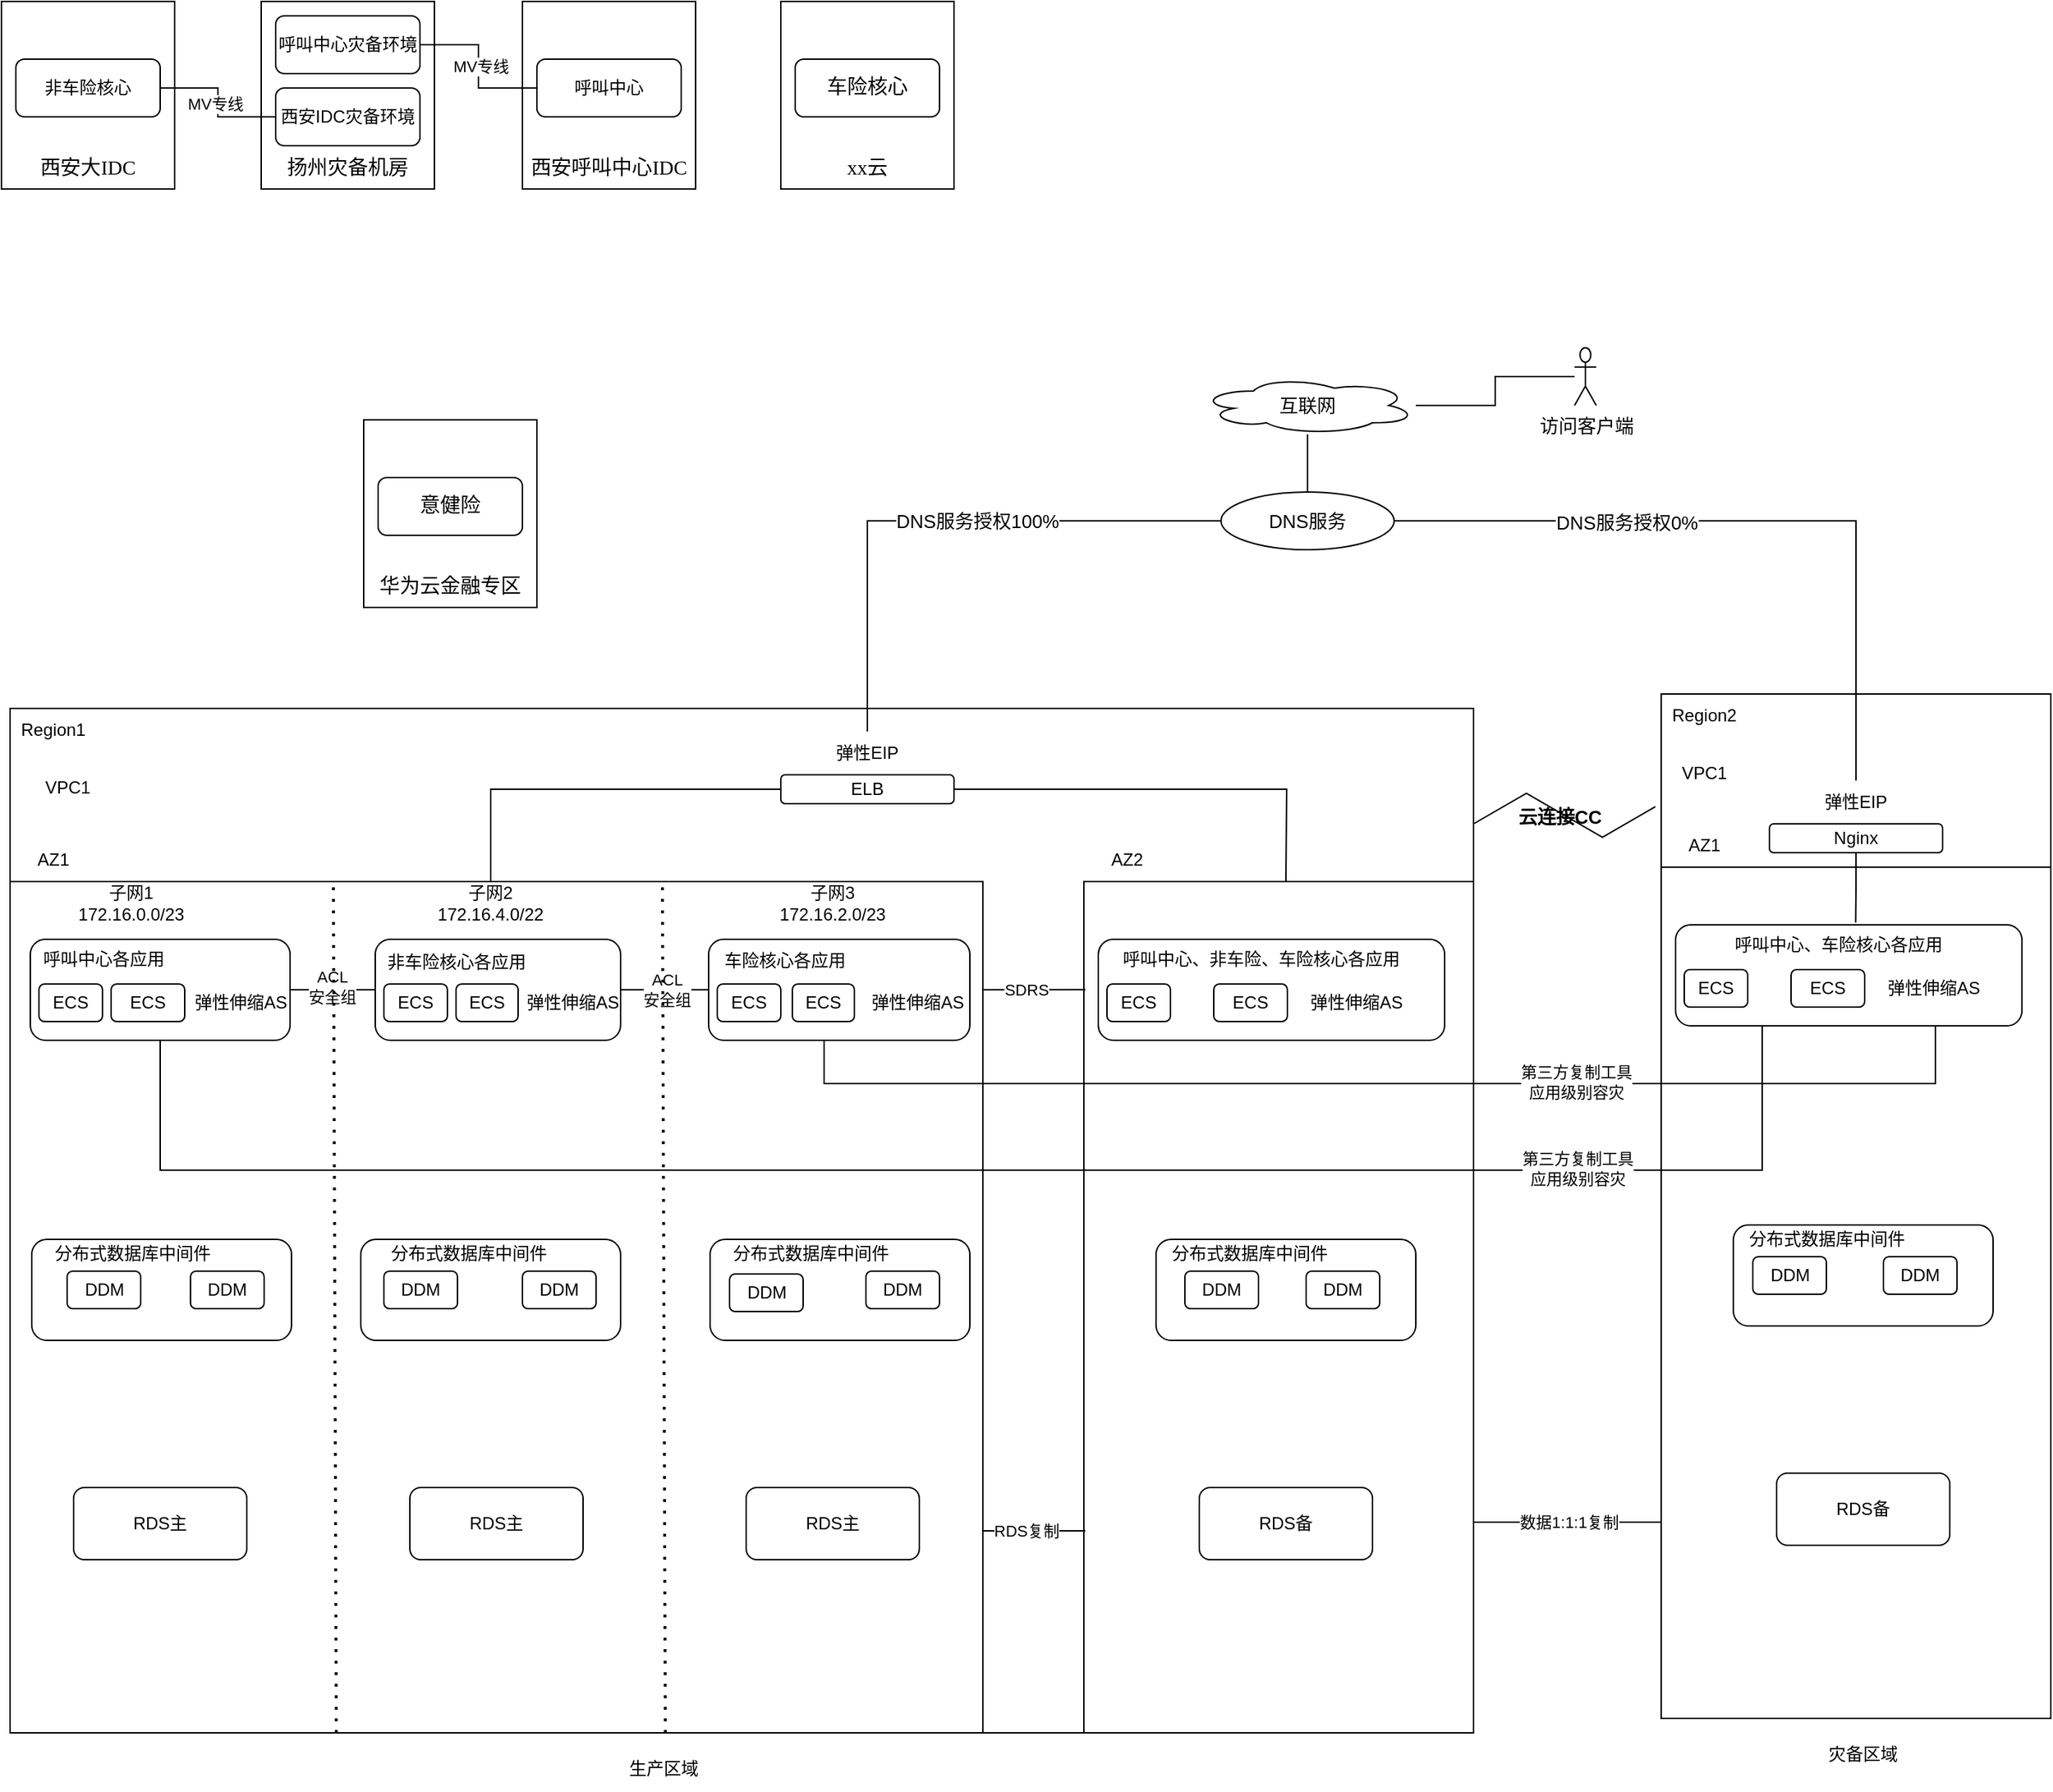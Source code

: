 <mxfile version="20.8.23" type="github">
  <diagram id="1HvbYhtdSqmgL1F3OeFL" name="第 1 页">
    <mxGraphModel dx="1466" dy="911" grid="1" gridSize="10" guides="1" tooltips="1" connect="1" arrows="1" fold="1" page="1" pageScale="1" pageWidth="827" pageHeight="1169" math="0" shadow="0">
      <root>
        <mxCell id="0" />
        <mxCell id="1" parent="0" />
        <mxCell id="OBHNnXGTpU4VKu28_vaq-1" value="&lt;p style=&quot;margin: 0pt 0pt 0.0pt; text-align: justify; font-family: Calibri; font-size: 10.5pt;&quot; class=&quot;MsoNormal&quot;&gt;&lt;br&gt;&lt;/p&gt;&lt;p style=&quot;margin: 0pt 0pt 0.0pt; text-align: justify; font-family: Calibri; font-size: 10.5pt;&quot; class=&quot;MsoNormal&quot;&gt;&lt;br&gt;&lt;/p&gt;&lt;p style=&quot;margin: 0pt 0pt 0.0pt; text-align: justify; font-family: Calibri; font-size: 10.5pt;&quot; class=&quot;MsoNormal&quot;&gt;&lt;br&gt;&lt;/p&gt;&lt;p style=&quot;margin: 0pt 0pt 0.0pt; text-align: justify; font-family: Calibri; font-size: 10.5pt;&quot; class=&quot;MsoNormal&quot;&gt;&lt;br&gt;&lt;/p&gt;&lt;p style=&quot;margin: 0pt 0pt 0.0pt; text-align: justify; font-family: Calibri; font-size: 10.5pt;&quot; class=&quot;MsoNormal&quot;&gt;&lt;br&gt;&lt;/p&gt;&lt;p style=&quot;margin: 0pt 0pt 0.0pt; text-align: justify; font-family: Calibri; font-size: 10.5pt;&quot; class=&quot;MsoNormal&quot;&gt;&lt;br&gt;&lt;/p&gt;&lt;p style=&quot;margin: 0pt 0pt 0.0pt; text-align: justify; font-family: Calibri; font-size: 10.5pt;&quot; class=&quot;MsoNormal&quot;&gt;&lt;font face=&quot;仿宋_GB2312&quot;&gt;西安大&lt;/font&gt;&lt;font face=&quot;仿宋_GB2312&quot;&gt;IDC&lt;/font&gt;&lt;/p&gt;" style="rounded=0;whiteSpace=wrap;html=1;" parent="1" vertex="1">
          <mxGeometry x="40" y="20" width="120" height="130" as="geometry" />
        </mxCell>
        <mxCell id="OBHNnXGTpU4VKu28_vaq-2" value="&lt;p style=&quot;margin: 0pt 0pt 0.0pt; text-align: justify; font-family: Calibri; font-size: 10.5pt;&quot; class=&quot;MsoNormal&quot;&gt;&lt;br&gt;&lt;/p&gt;&lt;p style=&quot;margin: 0pt 0pt 0.0pt; text-align: justify; font-family: Calibri; font-size: 10.5pt;&quot; class=&quot;MsoNormal&quot;&gt;&lt;br&gt;&lt;/p&gt;&lt;p style=&quot;margin: 0pt 0pt 0.0pt; text-align: justify; font-family: Calibri; font-size: 10.5pt;&quot; class=&quot;MsoNormal&quot;&gt;&lt;br&gt;&lt;/p&gt;&lt;p style=&quot;margin: 0pt 0pt 0.0pt; text-align: justify; font-family: Calibri; font-size: 10.5pt;&quot; class=&quot;MsoNormal&quot;&gt;&lt;br&gt;&lt;/p&gt;&lt;p style=&quot;margin: 0pt 0pt 0.0pt; text-align: justify; font-family: Calibri; font-size: 10.5pt;&quot; class=&quot;MsoNormal&quot;&gt;&lt;br&gt;&lt;/p&gt;&lt;p style=&quot;margin: 0pt 0pt 0.0pt; text-align: justify; font-family: Calibri; font-size: 10.5pt;&quot; class=&quot;MsoNormal&quot;&gt;&lt;br&gt;&lt;/p&gt;&lt;p style=&quot;margin: 0pt 0pt 0.0pt; text-align: justify; font-family: Calibri; font-size: 10.5pt;&quot; class=&quot;MsoNormal&quot;&gt;&lt;font face=&quot;仿宋_GB2312&quot;&gt;扬州灾备机房&lt;/font&gt;&lt;/p&gt;" style="rounded=0;whiteSpace=wrap;html=1;" parent="1" vertex="1">
          <mxGeometry x="220" y="20" width="120" height="130" as="geometry" />
        </mxCell>
        <mxCell id="OBHNnXGTpU4VKu28_vaq-3" value="&lt;p style=&quot;margin: 0pt 0pt 0.0pt; text-align: justify; font-family: Calibri; font-size: 10.5pt;&quot; class=&quot;MsoNormal&quot;&gt;&lt;br&gt;&lt;/p&gt;&lt;p style=&quot;margin: 0pt 0pt 0.0pt; text-align: justify; font-family: Calibri; font-size: 10.5pt;&quot; class=&quot;MsoNormal&quot;&gt;&lt;font face=&quot;仿宋_GB2312&quot;&gt;&lt;br&gt;&lt;/font&gt;&lt;/p&gt;&lt;p style=&quot;margin: 0pt 0pt 0.0pt; text-align: justify; font-family: Calibri; font-size: 10.5pt;&quot; class=&quot;MsoNormal&quot;&gt;&lt;font face=&quot;仿宋_GB2312&quot;&gt;&lt;br&gt;&lt;/font&gt;&lt;/p&gt;&lt;p style=&quot;margin: 0pt 0pt 0.0pt; text-align: justify; font-family: Calibri; font-size: 10.5pt;&quot; class=&quot;MsoNormal&quot;&gt;&lt;font face=&quot;仿宋_GB2312&quot;&gt;&lt;br&gt;&lt;/font&gt;&lt;/p&gt;&lt;p style=&quot;margin: 0pt 0pt 0.0pt; text-align: justify; font-family: Calibri; font-size: 10.5pt;&quot; class=&quot;MsoNormal&quot;&gt;&lt;font face=&quot;仿宋_GB2312&quot;&gt;&lt;br&gt;&lt;/font&gt;&lt;/p&gt;&lt;p style=&quot;margin: 0pt 0pt 0.0pt; text-align: justify; font-family: Calibri; font-size: 10.5pt;&quot; class=&quot;MsoNormal&quot;&gt;&lt;font face=&quot;仿宋_GB2312&quot;&gt;&lt;br&gt;&lt;/font&gt;&lt;/p&gt;&lt;p style=&quot;margin: 0pt 0pt 0.0pt; text-align: justify; font-family: Calibri; font-size: 10.5pt;&quot; class=&quot;MsoNormal&quot;&gt;&lt;font style=&quot;font-size: 10.5pt;&quot; face=&quot;仿宋_GB2312&quot;&gt;西安呼叫中心&lt;/font&gt;&lt;font style=&quot;font-size: 10.5pt;&quot; face=&quot;仿宋_GB2312&quot;&gt;IDC&lt;/font&gt;&lt;br&gt;&lt;/p&gt;" style="rounded=0;whiteSpace=wrap;html=1;" parent="1" vertex="1">
          <mxGeometry x="401" y="20" width="120" height="130" as="geometry" />
        </mxCell>
        <mxCell id="OBHNnXGTpU4VKu28_vaq-4" value="&lt;p style=&quot;margin: 0pt 0pt 0.0pt; text-align: justify; font-family: Calibri; font-size: 10.5pt;&quot; class=&quot;MsoNormal&quot;&gt;&lt;span style=&quot;font-family: 仿宋_GB2312; font-size: 10.5pt;&quot;&gt;&lt;br&gt;&lt;/span&gt;&lt;/p&gt;&lt;p style=&quot;margin: 0pt 0pt 0.0pt; text-align: justify; font-family: Calibri; font-size: 10.5pt;&quot; class=&quot;MsoNormal&quot;&gt;&lt;span style=&quot;font-family: 仿宋_GB2312; font-size: 10.5pt;&quot;&gt;&lt;br&gt;&lt;/span&gt;&lt;/p&gt;&lt;p style=&quot;margin: 0pt 0pt 0.0pt; text-align: justify; font-family: Calibri; font-size: 10.5pt;&quot; class=&quot;MsoNormal&quot;&gt;&lt;span style=&quot;font-family: 仿宋_GB2312; font-size: 10.5pt;&quot;&gt;&lt;br&gt;&lt;/span&gt;&lt;/p&gt;&lt;p style=&quot;margin: 0pt 0pt 0.0pt; text-align: justify; font-family: Calibri; font-size: 10.5pt;&quot; class=&quot;MsoNormal&quot;&gt;&lt;span style=&quot;font-family: 仿宋_GB2312; font-size: 10.5pt;&quot;&gt;&lt;br&gt;&lt;/span&gt;&lt;/p&gt;&lt;p style=&quot;margin: 0pt 0pt 0.0pt; text-align: justify; font-family: Calibri; font-size: 10.5pt;&quot; class=&quot;MsoNormal&quot;&gt;&lt;span style=&quot;font-family: 仿宋_GB2312; font-size: 10.5pt;&quot;&gt;&lt;br&gt;&lt;/span&gt;&lt;/p&gt;&lt;p style=&quot;margin: 0pt 0pt 0.0pt; text-align: justify; font-family: Calibri; font-size: 10.5pt;&quot; class=&quot;MsoNormal&quot;&gt;&lt;span style=&quot;font-family: 仿宋_GB2312; font-size: 10.5pt;&quot;&gt;&lt;br&gt;&lt;/span&gt;&lt;/p&gt;&lt;p style=&quot;margin: 0pt 0pt 0.0pt; text-align: justify; font-family: Calibri; font-size: 10.5pt;&quot; class=&quot;MsoNormal&quot;&gt;&lt;span style=&quot;font-family: 仿宋_GB2312; font-size: 10.5pt;&quot;&gt;xx云&lt;/span&gt;&lt;br&gt;&lt;/p&gt;" style="rounded=0;whiteSpace=wrap;html=1;" parent="1" vertex="1">
          <mxGeometry x="580" y="20" width="120" height="130" as="geometry" />
        </mxCell>
        <mxCell id="OBHNnXGTpU4VKu28_vaq-5" value="&lt;p style=&quot;margin: 0pt 0pt 0.0pt; text-align: justify; font-family: Calibri; font-size: 10.5pt;&quot; class=&quot;MsoNormal&quot;&gt;&lt;br&gt;&lt;/p&gt;&lt;p style=&quot;margin: 0pt 0pt 0.0pt; text-align: justify; font-family: Calibri; font-size: 10.5pt;&quot; class=&quot;MsoNormal&quot;&gt;&lt;br&gt;&lt;/p&gt;&lt;p style=&quot;margin: 0pt 0pt 0.0pt; text-align: justify; font-family: Calibri; font-size: 10.5pt;&quot; class=&quot;MsoNormal&quot;&gt;&lt;br&gt;&lt;/p&gt;&lt;p style=&quot;margin: 0pt 0pt 0.0pt; text-align: justify; font-family: Calibri; font-size: 10.5pt;&quot; class=&quot;MsoNormal&quot;&gt;&lt;br&gt;&lt;/p&gt;&lt;p style=&quot;margin: 0pt 0pt 0.0pt; text-align: justify; font-family: Calibri; font-size: 10.5pt;&quot; class=&quot;MsoNormal&quot;&gt;&lt;br&gt;&lt;/p&gt;&lt;p style=&quot;margin: 0pt 0pt 0.0pt; text-align: justify; font-family: Calibri; font-size: 10.5pt;&quot; class=&quot;MsoNormal&quot;&gt;&lt;br&gt;&lt;/p&gt;&lt;p style=&quot;margin: 0pt 0pt 0.0pt; text-align: justify; font-family: Calibri; font-size: 10.5pt;&quot; class=&quot;MsoNormal&quot;&gt;&lt;font face=&quot;仿宋_GB2312&quot;&gt;华为云金融专区&lt;/font&gt;&lt;/p&gt;" style="rounded=0;whiteSpace=wrap;html=1;" parent="1" vertex="1">
          <mxGeometry x="291" y="310" width="120" height="130" as="geometry" />
        </mxCell>
        <mxCell id="OBHNnXGTpU4VKu28_vaq-33" style="edgeStyle=orthogonalEdgeStyle;rounded=0;orthogonalLoop=1;jettySize=auto;html=1;entryX=0;entryY=0.5;entryDx=0;entryDy=0;endArrow=none;endFill=0;" parent="1" source="OBHNnXGTpU4VKu28_vaq-6" target="OBHNnXGTpU4VKu28_vaq-9" edge="1">
          <mxGeometry relative="1" as="geometry" />
        </mxCell>
        <mxCell id="OBHNnXGTpU4VKu28_vaq-34" value="MV专线" style="edgeLabel;html=1;align=center;verticalAlign=middle;resizable=0;points=[];" parent="OBHNnXGTpU4VKu28_vaq-33" vertex="1" connectable="0">
          <mxGeometry x="0.01" y="-2" relative="1" as="geometry">
            <mxPoint as="offset" />
          </mxGeometry>
        </mxCell>
        <mxCell id="OBHNnXGTpU4VKu28_vaq-6" value="非车险核心" style="rounded=1;whiteSpace=wrap;html=1;" parent="1" vertex="1">
          <mxGeometry x="50" y="60" width="100" height="40" as="geometry" />
        </mxCell>
        <mxCell id="OBHNnXGTpU4VKu28_vaq-32" style="edgeStyle=orthogonalEdgeStyle;rounded=0;orthogonalLoop=1;jettySize=auto;html=1;endArrow=none;endFill=0;" parent="1" source="OBHNnXGTpU4VKu28_vaq-7" target="OBHNnXGTpU4VKu28_vaq-8" edge="1">
          <mxGeometry relative="1" as="geometry" />
        </mxCell>
        <mxCell id="OBHNnXGTpU4VKu28_vaq-35" value="MV专线" style="edgeLabel;html=1;align=center;verticalAlign=middle;resizable=0;points=[];" parent="OBHNnXGTpU4VKu28_vaq-32" vertex="1" connectable="0">
          <mxGeometry x="0.006" y="-1" relative="1" as="geometry">
            <mxPoint as="offset" />
          </mxGeometry>
        </mxCell>
        <mxCell id="OBHNnXGTpU4VKu28_vaq-7" value="呼叫中心" style="rounded=1;whiteSpace=wrap;html=1;" parent="1" vertex="1">
          <mxGeometry x="411" y="60" width="100" height="40" as="geometry" />
        </mxCell>
        <mxCell id="OBHNnXGTpU4VKu28_vaq-8" value="呼叫中心灾备环境" style="rounded=1;whiteSpace=wrap;html=1;" parent="1" vertex="1">
          <mxGeometry x="230" y="30" width="100" height="40" as="geometry" />
        </mxCell>
        <mxCell id="OBHNnXGTpU4VKu28_vaq-9" value="西安IDC灾备环境" style="rounded=1;whiteSpace=wrap;html=1;" parent="1" vertex="1">
          <mxGeometry x="230" y="80" width="100" height="40" as="geometry" />
        </mxCell>
        <mxCell id="OBHNnXGTpU4VKu28_vaq-10" value="&lt;p style=&quot;border-color: var(--border-color); margin: 0pt 0pt 0.0pt; text-align: justify; font-family: Calibri; font-size: 10.5pt;&quot; class=&quot;MsoNormal&quot;&gt;&lt;font style=&quot;border-color: var(--border-color);&quot; face=&quot;仿宋_GB2312&quot;&gt;车险核心&lt;/font&gt;&lt;/p&gt;" style="rounded=1;whiteSpace=wrap;html=1;" parent="1" vertex="1">
          <mxGeometry x="590" y="60" width="100" height="40" as="geometry" />
        </mxCell>
        <mxCell id="OBHNnXGTpU4VKu28_vaq-11" value="&lt;p style=&quot;border-color: var(--border-color); margin: 0pt 0pt 0.0pt; text-align: justify; font-family: Calibri; font-size: 10.5pt;&quot; class=&quot;MsoNormal&quot;&gt;意健险&lt;br&gt;&lt;/p&gt;" style="rounded=1;whiteSpace=wrap;html=1;" parent="1" vertex="1">
          <mxGeometry x="301" y="350" width="100" height="40" as="geometry" />
        </mxCell>
        <mxCell id="OBHNnXGTpU4VKu28_vaq-12" value="&lt;p style=&quot;margin: 0pt 0pt 0.0pt; text-align: justify; font-family: Calibri; font-size: 10.5pt;&quot; class=&quot;MsoNormal&quot;&gt;&lt;br&gt;&lt;/p&gt;" style="rounded=0;whiteSpace=wrap;html=1;movable=0;resizable=0;rotatable=0;deletable=0;editable=0;locked=1;connectable=0;" parent="1" vertex="1">
          <mxGeometry x="46" y="510" width="1014" height="710" as="geometry" />
        </mxCell>
        <mxCell id="OBHNnXGTpU4VKu28_vaq-14" value="Region1" style="text;html=1;strokeColor=none;fillColor=none;align=center;verticalAlign=middle;whiteSpace=wrap;rounded=0;" parent="1" vertex="1">
          <mxGeometry x="46" y="510" width="60" height="30" as="geometry" />
        </mxCell>
        <mxCell id="OBHNnXGTpU4VKu28_vaq-17" value="" style="rounded=0;whiteSpace=wrap;html=1;movable=0;resizable=0;rotatable=0;deletable=0;editable=0;locked=1;connectable=0;" parent="1" vertex="1">
          <mxGeometry x="46" y="630" width="674" height="590" as="geometry" />
        </mxCell>
        <mxCell id="OBHNnXGTpU4VKu28_vaq-18" value="VPC1" style="text;html=1;strokeColor=none;fillColor=none;align=center;verticalAlign=middle;whiteSpace=wrap;rounded=0;" parent="1" vertex="1">
          <mxGeometry x="56" y="550" width="60" height="30" as="geometry" />
        </mxCell>
        <mxCell id="OBHNnXGTpU4VKu28_vaq-19" value="" style="rounded=0;whiteSpace=wrap;html=1;" parent="1" vertex="1">
          <mxGeometry x="790" y="630" width="270" height="590" as="geometry" />
        </mxCell>
        <mxCell id="OBHNnXGTpU4VKu28_vaq-20" value="AZ1" style="text;html=1;strokeColor=none;fillColor=none;align=center;verticalAlign=middle;whiteSpace=wrap;rounded=0;" parent="1" vertex="1">
          <mxGeometry x="46" y="600" width="60" height="30" as="geometry" />
        </mxCell>
        <mxCell id="OBHNnXGTpU4VKu28_vaq-21" value="AZ2" style="text;html=1;strokeColor=none;fillColor=none;align=center;verticalAlign=middle;whiteSpace=wrap;rounded=0;" parent="1" vertex="1">
          <mxGeometry x="790" y="600" width="60" height="30" as="geometry" />
        </mxCell>
        <mxCell id="OBHNnXGTpU4VKu28_vaq-22" value="生产区域" style="text;html=1;strokeColor=none;fillColor=none;align=center;verticalAlign=middle;whiteSpace=wrap;rounded=0;" parent="1" vertex="1">
          <mxGeometry x="469" y="1230" width="60" height="30" as="geometry" />
        </mxCell>
        <mxCell id="OBHNnXGTpU4VKu28_vaq-23" value="&lt;p style=&quot;margin: 0pt 0pt 0.0pt; text-align: justify; font-family: Calibri; font-size: 10.5pt;&quot; class=&quot;MsoNormal&quot;&gt;&lt;br&gt;&lt;/p&gt;" style="rounded=0;whiteSpace=wrap;html=1;" parent="1" vertex="1">
          <mxGeometry x="1190" y="500" width="270" height="710" as="geometry" />
        </mxCell>
        <mxCell id="OBHNnXGTpU4VKu28_vaq-24" value="Region2" style="text;html=1;strokeColor=none;fillColor=none;align=center;verticalAlign=middle;whiteSpace=wrap;rounded=0;" parent="1" vertex="1">
          <mxGeometry x="1190" y="500" width="60" height="30" as="geometry" />
        </mxCell>
        <mxCell id="OBHNnXGTpU4VKu28_vaq-26" value="VPC1" style="text;html=1;strokeColor=none;fillColor=none;align=center;verticalAlign=middle;whiteSpace=wrap;rounded=0;" parent="1" vertex="1">
          <mxGeometry x="1190" y="540" width="60" height="30" as="geometry" />
        </mxCell>
        <mxCell id="OBHNnXGTpU4VKu28_vaq-30" value="灾备区域" style="text;html=1;strokeColor=none;fillColor=none;align=center;verticalAlign=middle;whiteSpace=wrap;rounded=0;" parent="1" vertex="1">
          <mxGeometry x="1300" y="1220" width="60" height="30" as="geometry" />
        </mxCell>
        <mxCell id="8b6VTSP2SglXUmAgMh4o-97" style="edgeStyle=orthogonalEdgeStyle;rounded=0;orthogonalLoop=1;jettySize=auto;html=1;entryX=0.5;entryY=0;entryDx=0;entryDy=0;endArrow=none;endFill=0;" edge="1" parent="1" source="8b6VTSP2SglXUmAgMh4o-2" target="8b6VTSP2SglXUmAgMh4o-56">
          <mxGeometry relative="1" as="geometry" />
        </mxCell>
        <mxCell id="8b6VTSP2SglXUmAgMh4o-98" style="edgeStyle=orthogonalEdgeStyle;rounded=0;orthogonalLoop=1;jettySize=auto;html=1;endArrow=none;endFill=0;" edge="1" parent="1" source="8b6VTSP2SglXUmAgMh4o-2">
          <mxGeometry relative="1" as="geometry">
            <mxPoint x="930" y="630.0" as="targetPoint" />
          </mxGeometry>
        </mxCell>
        <mxCell id="8b6VTSP2SglXUmAgMh4o-2" value="ELB" style="rounded=1;whiteSpace=wrap;html=1;" vertex="1" parent="1">
          <mxGeometry x="580" y="556" width="120" height="20" as="geometry" />
        </mxCell>
        <mxCell id="8b6VTSP2SglXUmAgMh4o-19" style="edgeStyle=orthogonalEdgeStyle;rounded=0;orthogonalLoop=1;jettySize=auto;html=1;entryX=0;entryY=0.5;entryDx=0;entryDy=0;endArrow=none;endFill=0;" edge="1" parent="1" source="8b6VTSP2SglXUmAgMh4o-3" target="8b6VTSP2SglXUmAgMh4o-8">
          <mxGeometry relative="1" as="geometry" />
        </mxCell>
        <mxCell id="8b6VTSP2SglXUmAgMh4o-20" value="ACL&lt;br&gt;安全组" style="edgeLabel;html=1;align=center;verticalAlign=middle;resizable=0;points=[];" vertex="1" connectable="0" parent="8b6VTSP2SglXUmAgMh4o-19">
          <mxGeometry x="-0.039" y="2" relative="1" as="geometry">
            <mxPoint as="offset" />
          </mxGeometry>
        </mxCell>
        <mxCell id="8b6VTSP2SglXUmAgMh4o-3" value="" style="rounded=1;whiteSpace=wrap;html=1;" vertex="1" parent="1">
          <mxGeometry x="60" y="670" width="180" height="70" as="geometry" />
        </mxCell>
        <mxCell id="8b6VTSP2SglXUmAgMh4o-4" value="ECS" style="rounded=1;whiteSpace=wrap;html=1;" vertex="1" parent="1">
          <mxGeometry x="66" y="701" width="44" height="26" as="geometry" />
        </mxCell>
        <mxCell id="8b6VTSP2SglXUmAgMh4o-5" value="ECS" style="rounded=1;whiteSpace=wrap;html=1;" vertex="1" parent="1">
          <mxGeometry x="116" y="701" width="51" height="26" as="geometry" />
        </mxCell>
        <mxCell id="8b6VTSP2SglXUmAgMh4o-6" value="弹性伸缩AS" style="text;html=1;strokeColor=none;fillColor=none;align=center;verticalAlign=middle;whiteSpace=wrap;rounded=0;" vertex="1" parent="1">
          <mxGeometry x="171" y="699" width="70" height="30" as="geometry" />
        </mxCell>
        <mxCell id="8b6VTSP2SglXUmAgMh4o-7" value="呼叫中心各应用" style="text;html=1;strokeColor=none;fillColor=none;align=center;verticalAlign=middle;whiteSpace=wrap;rounded=0;" vertex="1" parent="1">
          <mxGeometry x="66" y="669" width="90" height="30" as="geometry" />
        </mxCell>
        <mxCell id="8b6VTSP2SglXUmAgMh4o-21" style="edgeStyle=orthogonalEdgeStyle;rounded=0;orthogonalLoop=1;jettySize=auto;html=1;entryX=0;entryY=0.5;entryDx=0;entryDy=0;endArrow=none;endFill=0;" edge="1" parent="1" source="8b6VTSP2SglXUmAgMh4o-8" target="8b6VTSP2SglXUmAgMh4o-14">
          <mxGeometry relative="1" as="geometry" />
        </mxCell>
        <mxCell id="8b6VTSP2SglXUmAgMh4o-22" value="ACL&lt;br&gt;安全组" style="edgeLabel;html=1;align=center;verticalAlign=middle;resizable=0;points=[];" vertex="1" connectable="0" parent="8b6VTSP2SglXUmAgMh4o-21">
          <mxGeometry x="-0.461" relative="1" as="geometry">
            <mxPoint x="15" as="offset" />
          </mxGeometry>
        </mxCell>
        <mxCell id="8b6VTSP2SglXUmAgMh4o-8" value="" style="rounded=1;whiteSpace=wrap;html=1;" vertex="1" parent="1">
          <mxGeometry x="299" y="670" width="170" height="70" as="geometry" />
        </mxCell>
        <mxCell id="8b6VTSP2SglXUmAgMh4o-9" value="ECS" style="rounded=1;whiteSpace=wrap;html=1;" vertex="1" parent="1">
          <mxGeometry x="305" y="701" width="44" height="26" as="geometry" />
        </mxCell>
        <mxCell id="8b6VTSP2SglXUmAgMh4o-10" value="ECS" style="rounded=1;whiteSpace=wrap;html=1;" vertex="1" parent="1">
          <mxGeometry x="355" y="701" width="43" height="26" as="geometry" />
        </mxCell>
        <mxCell id="8b6VTSP2SglXUmAgMh4o-11" value="弹性伸缩AS" style="text;html=1;strokeColor=none;fillColor=none;align=center;verticalAlign=middle;whiteSpace=wrap;rounded=0;" vertex="1" parent="1">
          <mxGeometry x="401" y="699" width="70" height="30" as="geometry" />
        </mxCell>
        <mxCell id="8b6VTSP2SglXUmAgMh4o-12" value="非车险核心各应用" style="text;html=1;strokeColor=none;fillColor=none;align=center;verticalAlign=middle;whiteSpace=wrap;rounded=0;" vertex="1" parent="1">
          <mxGeometry x="305" y="671" width="101" height="30" as="geometry" />
        </mxCell>
        <mxCell id="8b6VTSP2SglXUmAgMh4o-14" value="" style="rounded=1;whiteSpace=wrap;html=1;" vertex="1" parent="1">
          <mxGeometry x="530" y="670" width="181" height="70" as="geometry" />
        </mxCell>
        <mxCell id="8b6VTSP2SglXUmAgMh4o-15" value="ECS" style="rounded=1;whiteSpace=wrap;html=1;" vertex="1" parent="1">
          <mxGeometry x="536" y="701" width="44" height="26" as="geometry" />
        </mxCell>
        <mxCell id="8b6VTSP2SglXUmAgMh4o-16" value="ECS" style="rounded=1;whiteSpace=wrap;html=1;" vertex="1" parent="1">
          <mxGeometry x="588" y="701" width="43" height="26" as="geometry" />
        </mxCell>
        <mxCell id="8b6VTSP2SglXUmAgMh4o-17" value="弹性伸缩AS" style="text;html=1;strokeColor=none;fillColor=none;align=center;verticalAlign=middle;whiteSpace=wrap;rounded=0;" vertex="1" parent="1">
          <mxGeometry x="640" y="699" width="70" height="30" as="geometry" />
        </mxCell>
        <mxCell id="8b6VTSP2SglXUmAgMh4o-18" value="车险核心各应用" style="text;html=1;strokeColor=none;fillColor=none;align=center;verticalAlign=middle;whiteSpace=wrap;rounded=0;" vertex="1" parent="1">
          <mxGeometry x="536" y="670" width="94" height="30" as="geometry" />
        </mxCell>
        <mxCell id="8b6VTSP2SglXUmAgMh4o-35" value="" style="rounded=1;whiteSpace=wrap;html=1;" vertex="1" parent="1">
          <mxGeometry x="61" y="878" width="180" height="70" as="geometry" />
        </mxCell>
        <mxCell id="8b6VTSP2SglXUmAgMh4o-36" value="DDM" style="rounded=1;whiteSpace=wrap;html=1;" vertex="1" parent="1">
          <mxGeometry x="85.5" y="900" width="51" height="26" as="geometry" />
        </mxCell>
        <mxCell id="8b6VTSP2SglXUmAgMh4o-37" value="" style="rounded=1;whiteSpace=wrap;html=1;" vertex="1" parent="1">
          <mxGeometry x="289" y="878" width="180" height="70" as="geometry" />
        </mxCell>
        <mxCell id="8b6VTSP2SglXUmAgMh4o-38" value="DDM" style="rounded=1;whiteSpace=wrap;html=1;" vertex="1" parent="1">
          <mxGeometry x="401" y="900" width="51" height="26" as="geometry" />
        </mxCell>
        <mxCell id="8b6VTSP2SglXUmAgMh4o-39" value="" style="rounded=1;whiteSpace=wrap;html=1;" vertex="1" parent="1">
          <mxGeometry x="531" y="878" width="180" height="70" as="geometry" />
        </mxCell>
        <mxCell id="8b6VTSP2SglXUmAgMh4o-40" value="DDM" style="rounded=1;whiteSpace=wrap;html=1;" vertex="1" parent="1">
          <mxGeometry x="639" y="900" width="51" height="26" as="geometry" />
        </mxCell>
        <mxCell id="8b6VTSP2SglXUmAgMh4o-52" value="" style="endArrow=none;dashed=1;html=1;dashPattern=1 3;strokeWidth=2;rounded=0;" edge="1" parent="1">
          <mxGeometry width="50" height="50" relative="1" as="geometry">
            <mxPoint x="500" y="1220" as="sourcePoint" />
            <mxPoint x="498" y="630" as="targetPoint" />
          </mxGeometry>
        </mxCell>
        <mxCell id="8b6VTSP2SglXUmAgMh4o-53" value="" style="endArrow=none;dashed=1;html=1;dashPattern=1 3;strokeWidth=2;rounded=0;" edge="1" parent="1">
          <mxGeometry width="50" height="50" relative="1" as="geometry">
            <mxPoint x="272" y="1220" as="sourcePoint" />
            <mxPoint x="270" y="630" as="targetPoint" />
          </mxGeometry>
        </mxCell>
        <mxCell id="8b6VTSP2SglXUmAgMh4o-55" value="子网1&lt;br&gt;172.16.0.0/23" style="text;html=1;strokeColor=none;fillColor=none;align=center;verticalAlign=middle;whiteSpace=wrap;rounded=0;" vertex="1" parent="1">
          <mxGeometry x="100" y="630" width="60" height="30" as="geometry" />
        </mxCell>
        <mxCell id="8b6VTSP2SglXUmAgMh4o-56" value="子网2&lt;br&gt;172.16.4.0/22" style="text;html=1;strokeColor=none;fillColor=none;align=center;verticalAlign=middle;whiteSpace=wrap;rounded=0;" vertex="1" parent="1">
          <mxGeometry x="349" y="630" width="60" height="30" as="geometry" />
        </mxCell>
        <mxCell id="8b6VTSP2SglXUmAgMh4o-57" value="子网3&lt;br&gt;172.16.2.0/23" style="text;html=1;strokeColor=none;fillColor=none;align=center;verticalAlign=middle;whiteSpace=wrap;rounded=0;" vertex="1" parent="1">
          <mxGeometry x="586" y="630" width="60" height="30" as="geometry" />
        </mxCell>
        <mxCell id="8b6VTSP2SglXUmAgMh4o-65" value="" style="rounded=1;whiteSpace=wrap;html=1;" vertex="1" parent="1">
          <mxGeometry x="800" y="670" width="240" height="70" as="geometry" />
        </mxCell>
        <mxCell id="8b6VTSP2SglXUmAgMh4o-66" value="ECS" style="rounded=1;whiteSpace=wrap;html=1;" vertex="1" parent="1">
          <mxGeometry x="806" y="701" width="44" height="26" as="geometry" />
        </mxCell>
        <mxCell id="8b6VTSP2SglXUmAgMh4o-67" value="ECS" style="rounded=1;whiteSpace=wrap;html=1;" vertex="1" parent="1">
          <mxGeometry x="880" y="701" width="51" height="26" as="geometry" />
        </mxCell>
        <mxCell id="8b6VTSP2SglXUmAgMh4o-68" value="弹性伸缩AS" style="text;html=1;strokeColor=none;fillColor=none;align=center;verticalAlign=middle;whiteSpace=wrap;rounded=0;" vertex="1" parent="1">
          <mxGeometry x="944" y="699" width="70" height="30" as="geometry" />
        </mxCell>
        <mxCell id="8b6VTSP2SglXUmAgMh4o-69" value="呼叫中心、非车险、车险核心各应用" style="text;html=1;strokeColor=none;fillColor=none;align=center;verticalAlign=middle;whiteSpace=wrap;rounded=0;" vertex="1" parent="1">
          <mxGeometry x="806" y="669" width="214" height="30" as="geometry" />
        </mxCell>
        <mxCell id="8b6VTSP2SglXUmAgMh4o-73" value="RDS备" style="rounded=1;whiteSpace=wrap;html=1;" vertex="1" parent="1">
          <mxGeometry x="870" y="1050" width="120" height="50" as="geometry" />
        </mxCell>
        <mxCell id="8b6VTSP2SglXUmAgMh4o-74" value="" style="rounded=1;whiteSpace=wrap;html=1;" vertex="1" parent="1">
          <mxGeometry x="840" y="878" width="180" height="70" as="geometry" />
        </mxCell>
        <mxCell id="8b6VTSP2SglXUmAgMh4o-75" value="DDM" style="rounded=1;whiteSpace=wrap;html=1;" vertex="1" parent="1">
          <mxGeometry x="944" y="900" width="51" height="26" as="geometry" />
        </mxCell>
        <mxCell id="8b6VTSP2SglXUmAgMh4o-80" value="分布式数据库中间件" style="text;html=1;strokeColor=none;fillColor=none;align=center;verticalAlign=middle;whiteSpace=wrap;rounded=0;" vertex="1" parent="1">
          <mxGeometry x="840" y="873" width="130" height="30" as="geometry" />
        </mxCell>
        <mxCell id="8b6VTSP2SglXUmAgMh4o-82" value="RDS主" style="rounded=1;whiteSpace=wrap;html=1;" vertex="1" parent="1">
          <mxGeometry x="556" y="1050" width="120" height="50" as="geometry" />
        </mxCell>
        <mxCell id="8b6VTSP2SglXUmAgMh4o-83" value="RDS主" style="rounded=1;whiteSpace=wrap;html=1;" vertex="1" parent="1">
          <mxGeometry x="323" y="1050" width="120" height="50" as="geometry" />
        </mxCell>
        <mxCell id="8b6VTSP2SglXUmAgMh4o-84" value="RDS主" style="rounded=1;whiteSpace=wrap;html=1;" vertex="1" parent="1">
          <mxGeometry x="90" y="1050" width="120" height="50" as="geometry" />
        </mxCell>
        <mxCell id="8b6VTSP2SglXUmAgMh4o-86" value="" style="endArrow=none;html=1;rounded=0;exitX=0.004;exitY=0.127;exitDx=0;exitDy=0;exitPerimeter=0;" edge="1" parent="1" source="OBHNnXGTpU4VKu28_vaq-19">
          <mxGeometry width="50" height="50" relative="1" as="geometry">
            <mxPoint x="650" y="940" as="sourcePoint" />
            <mxPoint x="720" y="705" as="targetPoint" />
          </mxGeometry>
        </mxCell>
        <mxCell id="8b6VTSP2SglXUmAgMh4o-87" value="SDRS" style="edgeLabel;html=1;align=center;verticalAlign=middle;resizable=0;points=[];" vertex="1" connectable="0" parent="8b6VTSP2SglXUmAgMh4o-86">
          <mxGeometry x="0.164" relative="1" as="geometry">
            <mxPoint as="offset" />
          </mxGeometry>
        </mxCell>
        <mxCell id="8b6VTSP2SglXUmAgMh4o-91" value="分布式数据库中间件" style="text;html=1;strokeColor=none;fillColor=none;align=center;verticalAlign=middle;whiteSpace=wrap;rounded=0;" vertex="1" parent="1">
          <mxGeometry x="66" y="873" width="130" height="30" as="geometry" />
        </mxCell>
        <mxCell id="8b6VTSP2SglXUmAgMh4o-92" value="分布式数据库中间件" style="text;html=1;strokeColor=none;fillColor=none;align=center;verticalAlign=middle;whiteSpace=wrap;rounded=0;" vertex="1" parent="1">
          <mxGeometry x="299" y="873" width="130" height="30" as="geometry" />
        </mxCell>
        <mxCell id="8b6VTSP2SglXUmAgMh4o-93" value="分布式数据库中间件" style="text;html=1;strokeColor=none;fillColor=none;align=center;verticalAlign=middle;whiteSpace=wrap;rounded=0;" vertex="1" parent="1">
          <mxGeometry x="536" y="873" width="130" height="30" as="geometry" />
        </mxCell>
        <mxCell id="8b6VTSP2SglXUmAgMh4o-95" value="" style="endArrow=none;html=1;rounded=0;exitX=0.004;exitY=0.127;exitDx=0;exitDy=0;exitPerimeter=0;" edge="1" parent="1">
          <mxGeometry width="50" height="50" relative="1" as="geometry">
            <mxPoint x="791" y="1080" as="sourcePoint" />
            <mxPoint x="720" y="1080" as="targetPoint" />
          </mxGeometry>
        </mxCell>
        <mxCell id="8b6VTSP2SglXUmAgMh4o-96" value="RDS复制" style="edgeLabel;html=1;align=center;verticalAlign=middle;resizable=0;points=[];" vertex="1" connectable="0" parent="8b6VTSP2SglXUmAgMh4o-95">
          <mxGeometry x="0.164" relative="1" as="geometry">
            <mxPoint as="offset" />
          </mxGeometry>
        </mxCell>
        <mxCell id="8b6VTSP2SglXUmAgMh4o-99" value="弹性EIP" style="text;html=1;strokeColor=none;fillColor=none;align=center;verticalAlign=middle;whiteSpace=wrap;rounded=0;" vertex="1" parent="1">
          <mxGeometry x="610" y="526" width="60" height="30" as="geometry" />
        </mxCell>
        <mxCell id="8b6VTSP2SglXUmAgMh4o-100" value="" style="rounded=0;whiteSpace=wrap;html=1;movable=0;resizable=0;rotatable=0;deletable=0;editable=0;locked=1;connectable=0;" vertex="1" parent="1">
          <mxGeometry x="1190" y="620" width="270" height="590" as="geometry" />
        </mxCell>
        <mxCell id="8b6VTSP2SglXUmAgMh4o-101" value="AZ1" style="text;html=1;strokeColor=none;fillColor=none;align=center;verticalAlign=middle;whiteSpace=wrap;rounded=0;" vertex="1" parent="1">
          <mxGeometry x="1190" y="590" width="60" height="30" as="geometry" />
        </mxCell>
        <mxCell id="8b6VTSP2SglXUmAgMh4o-102" value="" style="rounded=1;whiteSpace=wrap;html=1;" vertex="1" parent="1">
          <mxGeometry x="1200" y="660" width="240" height="70" as="geometry" />
        </mxCell>
        <mxCell id="8b6VTSP2SglXUmAgMh4o-103" value="ECS" style="rounded=1;whiteSpace=wrap;html=1;" vertex="1" parent="1">
          <mxGeometry x="1206" y="691" width="44" height="26" as="geometry" />
        </mxCell>
        <mxCell id="8b6VTSP2SglXUmAgMh4o-104" value="ECS" style="rounded=1;whiteSpace=wrap;html=1;" vertex="1" parent="1">
          <mxGeometry x="1280" y="691" width="51" height="26" as="geometry" />
        </mxCell>
        <mxCell id="8b6VTSP2SglXUmAgMh4o-105" value="弹性伸缩AS" style="text;html=1;strokeColor=none;fillColor=none;align=center;verticalAlign=middle;whiteSpace=wrap;rounded=0;" vertex="1" parent="1">
          <mxGeometry x="1344" y="689" width="70" height="30" as="geometry" />
        </mxCell>
        <mxCell id="8b6VTSP2SglXUmAgMh4o-106" value="呼叫中心、车险核心各应用" style="text;html=1;strokeColor=none;fillColor=none;align=center;verticalAlign=middle;whiteSpace=wrap;rounded=0;" vertex="1" parent="1">
          <mxGeometry x="1206" y="659" width="214" height="30" as="geometry" />
        </mxCell>
        <mxCell id="8b6VTSP2SglXUmAgMh4o-107" value="RDS备" style="rounded=1;whiteSpace=wrap;html=1;" vertex="1" parent="1">
          <mxGeometry x="1270" y="1040" width="120" height="50" as="geometry" />
        </mxCell>
        <mxCell id="8b6VTSP2SglXUmAgMh4o-108" value="" style="rounded=1;whiteSpace=wrap;html=1;" vertex="1" parent="1">
          <mxGeometry x="1240" y="868" width="180" height="70" as="geometry" />
        </mxCell>
        <mxCell id="8b6VTSP2SglXUmAgMh4o-109" value="DDM" style="rounded=1;whiteSpace=wrap;html=1;" vertex="1" parent="1">
          <mxGeometry x="1344" y="890" width="51" height="26" as="geometry" />
        </mxCell>
        <mxCell id="8b6VTSP2SglXUmAgMh4o-110" value="分布式数据库中间件" style="text;html=1;strokeColor=none;fillColor=none;align=center;verticalAlign=middle;whiteSpace=wrap;rounded=0;" vertex="1" parent="1">
          <mxGeometry x="1240" y="863" width="130" height="30" as="geometry" />
        </mxCell>
        <mxCell id="8b6VTSP2SglXUmAgMh4o-117" style="edgeStyle=orthogonalEdgeStyle;rounded=0;orthogonalLoop=1;jettySize=auto;html=1;entryX=0.25;entryY=1;entryDx=0;entryDy=0;endArrow=none;endFill=0;exitX=0.5;exitY=1;exitDx=0;exitDy=0;" edge="1" parent="1" source="8b6VTSP2SglXUmAgMh4o-3" target="8b6VTSP2SglXUmAgMh4o-102">
          <mxGeometry relative="1" as="geometry">
            <Array as="points">
              <mxPoint x="150" y="830" />
              <mxPoint x="1260" y="830" />
            </Array>
          </mxGeometry>
        </mxCell>
        <mxCell id="8b6VTSP2SglXUmAgMh4o-118" style="edgeStyle=orthogonalEdgeStyle;rounded=0;orthogonalLoop=1;jettySize=auto;html=1;entryX=0.75;entryY=1;entryDx=0;entryDy=0;endArrow=none;endFill=0;" edge="1" parent="1" target="8b6VTSP2SglXUmAgMh4o-102">
          <mxGeometry relative="1" as="geometry">
            <mxPoint x="610" y="740" as="sourcePoint" />
            <Array as="points">
              <mxPoint x="610" y="740" />
              <mxPoint x="610" y="770" />
              <mxPoint x="1380" y="770" />
            </Array>
          </mxGeometry>
        </mxCell>
        <mxCell id="8b6VTSP2SglXUmAgMh4o-120" value="第三方复制工具&lt;br&gt;应用级别容灾" style="edgeLabel;html=1;align=center;verticalAlign=middle;resizable=0;points=[];" vertex="1" connectable="0" parent="8b6VTSP2SglXUmAgMh4o-118">
          <mxGeometry x="-0.268" y="1" relative="1" as="geometry">
            <mxPoint x="243" as="offset" />
          </mxGeometry>
        </mxCell>
        <mxCell id="8b6VTSP2SglXUmAgMh4o-121" value="第三方复制工具&lt;br&gt;应用级别容灾" style="edgeLabel;html=1;align=center;verticalAlign=middle;resizable=0;points=[];" vertex="1" connectable="0" parent="1">
          <mxGeometry x="1149.999" y="809.999" as="geometry">
            <mxPoint x="-18" y="19" as="offset" />
          </mxGeometry>
        </mxCell>
        <mxCell id="8b6VTSP2SglXUmAgMh4o-123" value="" style="edgeStyle=isometricEdgeStyle;endArrow=none;html=1;rounded=0;entryX=-0.015;entryY=0.11;entryDx=0;entryDy=0;entryPerimeter=0;elbow=horizontal;" edge="1" parent="1" target="OBHNnXGTpU4VKu28_vaq-23">
          <mxGeometry width="50" height="100" relative="1" as="geometry">
            <mxPoint x="1060" y="590" as="sourcePoint" />
            <mxPoint x="1180" y="560" as="targetPoint" />
          </mxGeometry>
        </mxCell>
        <mxCell id="8b6VTSP2SglXUmAgMh4o-124" value="云连接CC" style="text;html=1;strokeColor=none;fillColor=none;align=center;verticalAlign=middle;whiteSpace=wrap;rounded=0;fontStyle=1;fontSize=13;" vertex="1" parent="1">
          <mxGeometry x="1090" y="570" width="60" height="30" as="geometry" />
        </mxCell>
        <mxCell id="8b6VTSP2SglXUmAgMh4o-125" value="" style="endArrow=none;html=1;rounded=0;" edge="1" parent="1">
          <mxGeometry width="50" height="50" relative="1" as="geometry">
            <mxPoint x="1190" y="1074" as="sourcePoint" />
            <mxPoint x="1060" y="1074" as="targetPoint" />
          </mxGeometry>
        </mxCell>
        <mxCell id="8b6VTSP2SglXUmAgMh4o-126" value="数据1:1:1复制" style="edgeLabel;html=1;align=center;verticalAlign=middle;resizable=0;points=[];" vertex="1" connectable="0" parent="8b6VTSP2SglXUmAgMh4o-125">
          <mxGeometry x="0.164" relative="1" as="geometry">
            <mxPoint x="11" as="offset" />
          </mxGeometry>
        </mxCell>
        <mxCell id="8b6VTSP2SglXUmAgMh4o-127" value="DDM" style="rounded=1;whiteSpace=wrap;html=1;" vertex="1" parent="1">
          <mxGeometry x="171" y="900" width="51" height="26" as="geometry" />
        </mxCell>
        <mxCell id="8b6VTSP2SglXUmAgMh4o-128" value="DDM" style="rounded=1;whiteSpace=wrap;html=1;" vertex="1" parent="1">
          <mxGeometry x="305" y="900" width="51" height="26" as="geometry" />
        </mxCell>
        <mxCell id="8b6VTSP2SglXUmAgMh4o-129" value="DDM" style="rounded=1;whiteSpace=wrap;html=1;" vertex="1" parent="1">
          <mxGeometry x="544.5" y="902" width="51" height="26" as="geometry" />
        </mxCell>
        <mxCell id="8b6VTSP2SglXUmAgMh4o-131" value="DDM" style="rounded=1;whiteSpace=wrap;html=1;" vertex="1" parent="1">
          <mxGeometry x="860" y="900" width="51" height="26" as="geometry" />
        </mxCell>
        <mxCell id="8b6VTSP2SglXUmAgMh4o-133" value="DDM" style="rounded=1;whiteSpace=wrap;html=1;" vertex="1" parent="1">
          <mxGeometry x="1253.5" y="890" width="51" height="26" as="geometry" />
        </mxCell>
        <mxCell id="8b6VTSP2SglXUmAgMh4o-142" style="edgeStyle=orthogonalEdgeStyle;rounded=0;orthogonalLoop=1;jettySize=auto;html=1;entryX=0.5;entryY=0;entryDx=0;entryDy=0;fontSize=13;endArrow=none;endFill=0;" edge="1" parent="1" source="8b6VTSP2SglXUmAgMh4o-136" target="8b6VTSP2SglXUmAgMh4o-137">
          <mxGeometry relative="1" as="geometry" />
        </mxCell>
        <mxCell id="8b6VTSP2SglXUmAgMh4o-145" style="edgeStyle=orthogonalEdgeStyle;rounded=0;orthogonalLoop=1;jettySize=auto;html=1;fontSize=13;endArrow=none;endFill=0;" edge="1" parent="1" source="8b6VTSP2SglXUmAgMh4o-136" target="8b6VTSP2SglXUmAgMh4o-144">
          <mxGeometry relative="1" as="geometry" />
        </mxCell>
        <mxCell id="8b6VTSP2SglXUmAgMh4o-136" value="互联网" style="ellipse;shape=cloud;whiteSpace=wrap;html=1;fontSize=13;fillColor=none;" vertex="1" parent="1">
          <mxGeometry x="870" y="280" width="150" height="40" as="geometry" />
        </mxCell>
        <mxCell id="8b6VTSP2SglXUmAgMh4o-138" style="edgeStyle=orthogonalEdgeStyle;rounded=0;orthogonalLoop=1;jettySize=auto;html=1;entryX=0.5;entryY=0;entryDx=0;entryDy=0;fontSize=13;endArrow=none;endFill=0;" edge="1" parent="1" source="8b6VTSP2SglXUmAgMh4o-137" target="8b6VTSP2SglXUmAgMh4o-99">
          <mxGeometry relative="1" as="geometry" />
        </mxCell>
        <mxCell id="8b6VTSP2SglXUmAgMh4o-147" value="DNS服务授权100%" style="edgeLabel;html=1;align=center;verticalAlign=middle;resizable=0;points=[];fontSize=13;" vertex="1" connectable="0" parent="8b6VTSP2SglXUmAgMh4o-138">
          <mxGeometry x="-0.132" relative="1" as="geometry">
            <mxPoint as="offset" />
          </mxGeometry>
        </mxCell>
        <mxCell id="8b6VTSP2SglXUmAgMh4o-139" style="edgeStyle=orthogonalEdgeStyle;rounded=0;orthogonalLoop=1;jettySize=auto;html=1;entryX=0.5;entryY=0;entryDx=0;entryDy=0;fontSize=13;endArrow=none;endFill=0;" edge="1" parent="1" source="8b6VTSP2SglXUmAgMh4o-137" target="8b6VTSP2SglXUmAgMh4o-149">
          <mxGeometry relative="1" as="geometry" />
        </mxCell>
        <mxCell id="8b6VTSP2SglXUmAgMh4o-148" value="DNS服务授权0%" style="edgeLabel;html=1;align=center;verticalAlign=middle;resizable=0;points=[];fontSize=13;" vertex="1" connectable="0" parent="8b6VTSP2SglXUmAgMh4o-139">
          <mxGeometry x="-0.359" y="-1" relative="1" as="geometry">
            <mxPoint as="offset" />
          </mxGeometry>
        </mxCell>
        <mxCell id="8b6VTSP2SglXUmAgMh4o-137" value="DNS服务" style="ellipse;whiteSpace=wrap;html=1;fontSize=13;fillColor=none;" vertex="1" parent="1">
          <mxGeometry x="885" y="360" width="120" height="40" as="geometry" />
        </mxCell>
        <mxCell id="8b6VTSP2SglXUmAgMh4o-141" style="edgeStyle=orthogonalEdgeStyle;rounded=0;orthogonalLoop=1;jettySize=auto;html=1;entryX=0.555;entryY=-0.02;entryDx=0;entryDy=0;entryPerimeter=0;fontSize=13;endArrow=none;endFill=0;" edge="1" parent="1" source="8b6VTSP2SglXUmAgMh4o-140" target="8b6VTSP2SglXUmAgMh4o-106">
          <mxGeometry relative="1" as="geometry" />
        </mxCell>
        <mxCell id="8b6VTSP2SglXUmAgMh4o-140" value="Nginx" style="rounded=1;whiteSpace=wrap;html=1;" vertex="1" parent="1">
          <mxGeometry x="1265" y="590" width="120" height="20" as="geometry" />
        </mxCell>
        <mxCell id="8b6VTSP2SglXUmAgMh4o-144" value="访问客户端" style="shape=umlActor;verticalLabelPosition=bottom;verticalAlign=top;html=1;outlineConnect=0;fontSize=13;fillColor=none;" vertex="1" parent="1">
          <mxGeometry x="1130" y="260" width="15" height="40" as="geometry" />
        </mxCell>
        <mxCell id="8b6VTSP2SglXUmAgMh4o-149" value="弹性EIP" style="text;html=1;strokeColor=none;fillColor=none;align=center;verticalAlign=middle;whiteSpace=wrap;rounded=0;" vertex="1" parent="1">
          <mxGeometry x="1295" y="560" width="60" height="30" as="geometry" />
        </mxCell>
      </root>
    </mxGraphModel>
  </diagram>
</mxfile>
